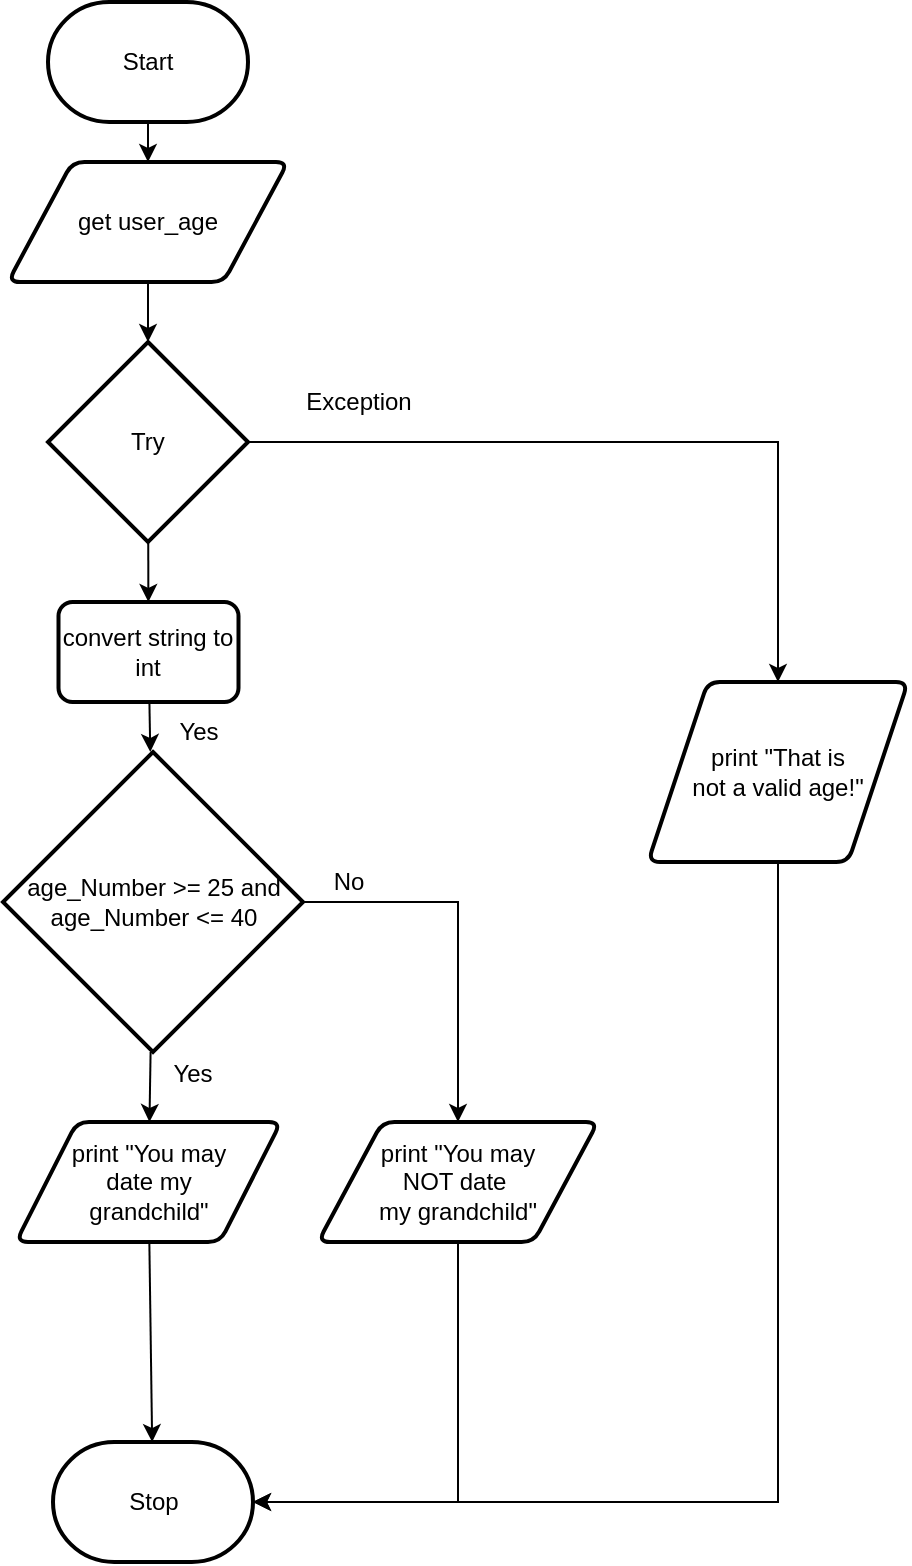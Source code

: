 <mxfile version="17.2.3" type="google"><diagram id="3GGnMmiYMn31cfzrOvfg" name="Page-1"><mxGraphModel grid="1" page="1" gridSize="10" guides="1" tooltips="1" connect="1" arrows="1" fold="1" pageScale="1" pageWidth="827" pageHeight="1169" math="0" shadow="0"><root><mxCell id="0"/><mxCell id="1" parent="0"/><mxCell id="qtSdj3_A5uh6BHnJEnjT-1" style="edgeStyle=none;html=1;entryX=0.5;entryY=0;entryDx=0;entryDy=0;" edge="1" parent="1" source="qtSdj3_A5uh6BHnJEnjT-2" target="qtSdj3_A5uh6BHnJEnjT-4"><mxGeometry relative="1" as="geometry"><Array as="points"/></mxGeometry></mxCell><mxCell id="qtSdj3_A5uh6BHnJEnjT-2" value="Start" style="strokeWidth=2;html=1;shape=mxgraph.flowchart.terminator;whiteSpace=wrap;" vertex="1" parent="1"><mxGeometry x="260" y="160" width="100" height="60" as="geometry"/></mxCell><mxCell id="qtSdj3_A5uh6BHnJEnjT-3" style="edgeStyle=none;rounded=0;html=1;" edge="1" parent="1" source="qtSdj3_A5uh6BHnJEnjT-4" target="qtSdj3_A5uh6BHnJEnjT-16"><mxGeometry relative="1" as="geometry"/></mxCell><mxCell id="qtSdj3_A5uh6BHnJEnjT-4" value="get user_age" style="shape=parallelogram;html=1;strokeWidth=2;perimeter=parallelogramPerimeter;whiteSpace=wrap;rounded=1;arcSize=12;size=0.23;" vertex="1" parent="1"><mxGeometry x="240" y="240" width="140" height="60" as="geometry"/></mxCell><mxCell id="qtSdj3_A5uh6BHnJEnjT-5" style="edgeStyle=none;html=1;" edge="1" parent="1" source="qtSdj3_A5uh6BHnJEnjT-6" target="qtSdj3_A5uh6BHnJEnjT-7"><mxGeometry relative="1" as="geometry"><mxPoint x="310" y="610" as="targetPoint"/></mxGeometry></mxCell><mxCell id="qtSdj3_A5uh6BHnJEnjT-6" value="print &quot;You may &lt;br&gt;date my&lt;br&gt;grandchild&quot;" style="shape=parallelogram;html=1;strokeWidth=2;perimeter=parallelogramPerimeter;whiteSpace=wrap;rounded=1;arcSize=12;size=0.23;" vertex="1" parent="1"><mxGeometry x="244" y="720" width="132.5" height="60" as="geometry"/></mxCell><mxCell id="qtSdj3_A5uh6BHnJEnjT-7" value="Stop" style="strokeWidth=2;html=1;shape=mxgraph.flowchart.terminator;whiteSpace=wrap;" vertex="1" parent="1"><mxGeometry x="262.5" y="880" width="100" height="60" as="geometry"/></mxCell><mxCell id="qtSdj3_A5uh6BHnJEnjT-8" style="edgeStyle=none;rounded=0;html=1;" edge="1" parent="1" source="qtSdj3_A5uh6BHnJEnjT-10" target="qtSdj3_A5uh6BHnJEnjT-6"><mxGeometry relative="1" as="geometry"/></mxCell><mxCell id="qtSdj3_A5uh6BHnJEnjT-9" style="edgeStyle=none;html=1;entryX=0.5;entryY=0;entryDx=0;entryDy=0;exitX=1;exitY=0.5;exitDx=0;exitDy=0;exitPerimeter=0;rounded=0;" edge="1" parent="1" source="qtSdj3_A5uh6BHnJEnjT-10" target="qtSdj3_A5uh6BHnJEnjT-21"><mxGeometry relative="1" as="geometry"><mxPoint x="410" y="620" as="targetPoint"/><Array as="points"><mxPoint x="465" y="610"/></Array></mxGeometry></mxCell><mxCell id="qtSdj3_A5uh6BHnJEnjT-10" value="age_Number &amp;gt;= 25 and age_Number &amp;lt;= 40" style="strokeWidth=2;html=1;shape=mxgraph.flowchart.decision;whiteSpace=wrap;" vertex="1" parent="1"><mxGeometry x="237.5" y="535" width="150" height="150" as="geometry"/></mxCell><mxCell id="qtSdj3_A5uh6BHnJEnjT-11" style="edgeStyle=none;rounded=0;html=1;entryX=1;entryY=0.5;entryDx=0;entryDy=0;entryPerimeter=0;exitX=0.5;exitY=1;exitDx=0;exitDy=0;" edge="1" parent="1" source="qtSdj3_A5uh6BHnJEnjT-21" target="qtSdj3_A5uh6BHnJEnjT-7"><mxGeometry relative="1" as="geometry"><Array as="points"><mxPoint x="465" y="910"/></Array><mxPoint x="465" y="735" as="sourcePoint"/></mxGeometry></mxCell><mxCell id="qtSdj3_A5uh6BHnJEnjT-12" style="edgeStyle=none;rounded=0;html=1;entryX=1;entryY=0.5;entryDx=0;entryDy=0;entryPerimeter=0;" edge="1" parent="1" source="qtSdj3_A5uh6BHnJEnjT-13" target="qtSdj3_A5uh6BHnJEnjT-7"><mxGeometry relative="1" as="geometry"><Array as="points"><mxPoint x="625" y="910"/></Array></mxGeometry></mxCell><mxCell id="qtSdj3_A5uh6BHnJEnjT-13" value="print &quot;That is &lt;br&gt;not a valid age!&quot;" style="shape=parallelogram;html=1;strokeWidth=2;perimeter=parallelogramPerimeter;whiteSpace=wrap;rounded=1;arcSize=12;size=0.23;" vertex="1" parent="1"><mxGeometry x="560" y="500" width="130" height="90" as="geometry"/></mxCell><mxCell id="qtSdj3_A5uh6BHnJEnjT-14" style="edgeStyle=none;html=1;entryX=0.5;entryY=0;entryDx=0;entryDy=0;rounded=0;" edge="1" parent="1" source="qtSdj3_A5uh6BHnJEnjT-16" target="qtSdj3_A5uh6BHnJEnjT-13"><mxGeometry relative="1" as="geometry"><Array as="points"><mxPoint x="625" y="380"/></Array></mxGeometry></mxCell><mxCell id="qtSdj3_A5uh6BHnJEnjT-15" style="edgeStyle=none;rounded=0;html=1;" edge="1" parent="1" source="qtSdj3_A5uh6BHnJEnjT-16" target="qtSdj3_A5uh6BHnJEnjT-20"><mxGeometry relative="1" as="geometry"/></mxCell><mxCell id="qtSdj3_A5uh6BHnJEnjT-16" value="Try" style="strokeWidth=2;html=1;shape=mxgraph.flowchart.decision;whiteSpace=wrap;" vertex="1" parent="1"><mxGeometry x="260" y="330" width="100" height="100" as="geometry"/></mxCell><mxCell id="qtSdj3_A5uh6BHnJEnjT-17" value="Yes&lt;br&gt;" style="text;html=1;align=center;verticalAlign=middle;resizable=0;points=[];autosize=1;strokeColor=none;fillColor=none;" vertex="1" parent="1"><mxGeometry x="312" y="686" width="40" height="20" as="geometry"/></mxCell><mxCell id="qtSdj3_A5uh6BHnJEnjT-18" value="Exception" style="text;html=1;align=center;verticalAlign=middle;resizable=0;points=[];autosize=1;strokeColor=none;fillColor=none;" vertex="1" parent="1"><mxGeometry x="380" y="350" width="70" height="20" as="geometry"/></mxCell><mxCell id="qtSdj3_A5uh6BHnJEnjT-19" style="edgeStyle=none;rounded=0;html=1;" edge="1" parent="1" source="qtSdj3_A5uh6BHnJEnjT-20" target="qtSdj3_A5uh6BHnJEnjT-10"><mxGeometry relative="1" as="geometry"/></mxCell><mxCell id="qtSdj3_A5uh6BHnJEnjT-20" value="&lt;span&gt;convert string to int&lt;/span&gt;" style="rounded=1;whiteSpace=wrap;html=1;absoluteArcSize=1;arcSize=14;strokeWidth=2;" vertex="1" parent="1"><mxGeometry x="265.25" y="460" width="90" height="50" as="geometry"/></mxCell><mxCell id="qtSdj3_A5uh6BHnJEnjT-21" value="print &quot;You may &lt;br&gt;NOT date&amp;nbsp;&lt;br&gt;my grandchild&quot;" style="shape=parallelogram;html=1;strokeWidth=2;perimeter=parallelogramPerimeter;whiteSpace=wrap;rounded=1;arcSize=12;size=0.23;" vertex="1" parent="1"><mxGeometry x="395" y="720" width="140" height="60" as="geometry"/></mxCell><mxCell id="qtSdj3_A5uh6BHnJEnjT-22" value="No" style="text;html=1;align=center;verticalAlign=middle;resizable=0;points=[];autosize=1;strokeColor=none;fillColor=none;" vertex="1" parent="1"><mxGeometry x="395" y="590" width="30" height="20" as="geometry"/></mxCell><mxCell id="qtSdj3_A5uh6BHnJEnjT-23" value="Yes&lt;br&gt;" style="text;html=1;align=center;verticalAlign=middle;resizable=0;points=[];autosize=1;strokeColor=none;fillColor=none;" vertex="1" parent="1"><mxGeometry x="315.25" y="515" width="40" height="20" as="geometry"/></mxCell></root></mxGraphModel></diagram></mxfile>